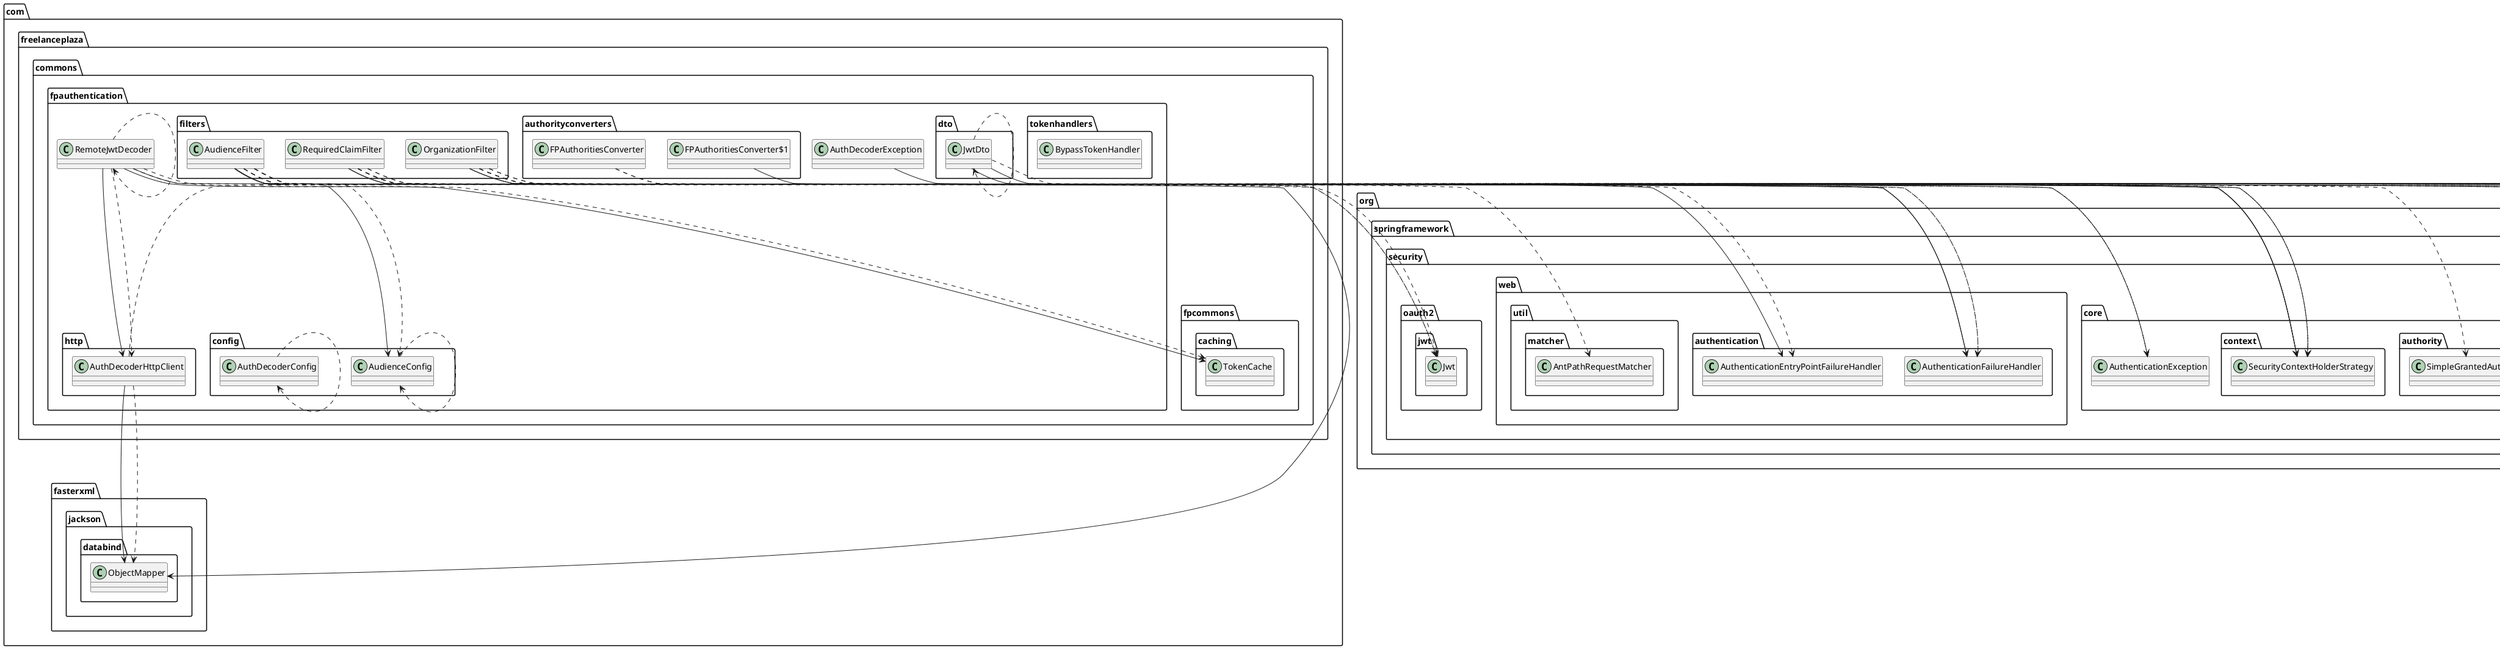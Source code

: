 @startuml
'https://plantuml.com/class-diagram

' GENERATE CLASS DIAGRAM ===========
' Generator       : it.brunasti.java.diagrammer.ClassDiagrammer
' Path            : [/Users/paolo/Work/Tadaah/fp-backend-commons/fp-authentication/build/classes/java/main]
' Java Files Path : [/Users/paolo/Work/Tadaah/fp-backend-commons/fp-autentication/src/main/java/]
' Configuration   : [/Users/paolo/IdeaProjects/mine/java-diagrammer/temp/tadaah/config.json]
' Generated at    : Thu Jan 16 13:38:44 CET 2025



' CLASSES =======
class com.freelanceplaza.commons.fpauthentication.tokenhandlers.BypassTokenHandler
class com.freelanceplaza.commons.fpauthentication.AuthDecoderException
class com.freelanceplaza.commons.fpauthentication.filters.OrganizationFilter
class com.freelanceplaza.commons.fpauthentication.filters.AudienceFilter
class com.freelanceplaza.commons.fpauthentication.RemoteJwtDecoder
class com.freelanceplaza.commons.fpauthentication.http.AuthDecoderHttpClient
class com.freelanceplaza.commons.fpauthentication.config.AudienceConfig
class com.freelanceplaza.commons.fpauthentication.config.AuthDecoderConfig
class com.freelanceplaza.commons.fpauthentication.dto.JwtDto
class com.freelanceplaza.commons.fpauthentication.filters.RequiredClaimFilter
class com.freelanceplaza.commons.fpauthentication.authorityconverters.FPAuthoritiesConverter
class com.freelanceplaza.commons.fpauthentication.authorityconverters.FPAuthoritiesConverter$1

' INHERITANCES =======
java.lang.RuntimeException <|-- com.freelanceplaza.commons.fpauthentication.AuthDecoderException
java.util.HashMap <|-- com.freelanceplaza.commons.fpauthentication.authorityconverters.FPAuthoritiesConverter$1

' IMPLEMENT INTERFACE =======

' FIELDS =======
com.freelanceplaza.commons.fpauthentication.filters.OrganizationFilter --> org.springframework.security.web.authentication.AuthenticationFailureHandler
com.freelanceplaza.commons.fpauthentication.filters.OrganizationFilter --> org.springframework.security.core.context.SecurityContextHolderStrategy
com.freelanceplaza.commons.fpauthentication.filters.AudienceFilter --> com.freelanceplaza.commons.fpauthentication.config.AudienceConfig
com.freelanceplaza.commons.fpauthentication.filters.AudienceFilter --> org.springframework.security.web.authentication.AuthenticationFailureHandler
com.freelanceplaza.commons.fpauthentication.filters.AudienceFilter --> org.springframework.security.core.context.SecurityContextHolderStrategy
com.freelanceplaza.commons.fpauthentication.RemoteJwtDecoder --> com.freelanceplaza.commons.fpauthentication.http.AuthDecoderHttpClient
com.freelanceplaza.commons.fpauthentication.RemoteJwtDecoder --> com.freelanceplaza.commons.fpcommons.caching.TokenCache
com.freelanceplaza.commons.fpauthentication.RemoteJwtDecoder --> com.fasterxml.jackson.databind.ObjectMapper
com.freelanceplaza.commons.fpauthentication.http.AuthDecoderHttpClient --> com.fasterxml.jackson.databind.ObjectMapper
com.freelanceplaza.commons.fpauthentication.dto.JwtDto --> java.time.Instant
com.freelanceplaza.commons.fpauthentication.dto.JwtDto --> java.time.Instant
com.freelanceplaza.commons.fpauthentication.filters.RequiredClaimFilter --> org.springframework.security.web.authentication.AuthenticationEntryPointFailureHandler
com.freelanceplaza.commons.fpauthentication.filters.RequiredClaimFilter --> org.springframework.security.core.context.SecurityContextHolderStrategy

' USES =======
com.freelanceplaza.commons.fpauthentication.filters.OrganizationFilter ..> org.springframework.security.core.context.SecurityContextHolderStrategy
com.freelanceplaza.commons.fpauthentication.filters.OrganizationFilter ..> org.springframework.security.web.authentication.AuthenticationFailureHandler
com.freelanceplaza.commons.fpauthentication.filters.OrganizationFilter ..> jakarta.servlet.http.HttpServletRequest
com.freelanceplaza.commons.fpauthentication.filters.OrganizationFilter ..> jakarta.servlet.http.HttpServletResponse
com.freelanceplaza.commons.fpauthentication.filters.OrganizationFilter ..> jakarta.servlet.FilterChain
com.freelanceplaza.commons.fpauthentication.filters.OrganizationFilter ..> org.springframework.security.core.AuthenticationException
com.freelanceplaza.commons.fpauthentication.filters.AudienceFilter ..> org.springframework.security.core.context.SecurityContextHolderStrategy
com.freelanceplaza.commons.fpauthentication.filters.AudienceFilter ..> org.springframework.security.web.authentication.AuthenticationFailureHandler
com.freelanceplaza.commons.fpauthentication.filters.AudienceFilter ..> jakarta.servlet.http.HttpServletRequest
com.freelanceplaza.commons.fpauthentication.filters.AudienceFilter ..> jakarta.servlet.http.HttpServletResponse
com.freelanceplaza.commons.fpauthentication.filters.AudienceFilter ..> jakarta.servlet.FilterChain
com.freelanceplaza.commons.fpauthentication.filters.AudienceFilter ..> org.springframework.security.core.AuthenticationException
com.freelanceplaza.commons.fpauthentication.filters.AudienceFilter ..> com.freelanceplaza.commons.fpauthentication.config.AudienceConfig
com.freelanceplaza.commons.fpauthentication.RemoteJwtDecoder ..> org.springframework.security.oauth2.jwt.Jwt
com.freelanceplaza.commons.fpauthentication.RemoteJwtDecoder ..> com.freelanceplaza.commons.fpauthentication.http.AuthDecoderHttpClient
com.freelanceplaza.commons.fpauthentication.RemoteJwtDecoder ..> com.freelanceplaza.commons.fpauthentication.RemoteJwtDecoder
com.freelanceplaza.commons.fpauthentication.RemoteJwtDecoder ..> com.freelanceplaza.commons.fpcommons.caching.TokenCache
com.freelanceplaza.commons.fpauthentication.http.AuthDecoderHttpClient ..> com.fasterxml.jackson.databind.ObjectMapper
com.freelanceplaza.commons.fpauthentication.http.AuthDecoderHttpClient ..> org.springframework.security.oauth2.jwt.Jwt
com.freelanceplaza.commons.fpauthentication.config.AudienceConfig ..> com.freelanceplaza.commons.fpauthentication.config.AudienceConfig
com.freelanceplaza.commons.fpauthentication.config.AuthDecoderConfig ..> com.freelanceplaza.commons.fpauthentication.config.AuthDecoderConfig
com.freelanceplaza.commons.fpauthentication.dto.JwtDto ..> java.time.Instant
com.freelanceplaza.commons.fpauthentication.dto.JwtDto ..> com.freelanceplaza.commons.fpauthentication.dto.JwtDto
com.freelanceplaza.commons.fpauthentication.filters.RequiredClaimFilter ..> org.springframework.security.core.context.SecurityContextHolderStrategy
com.freelanceplaza.commons.fpauthentication.filters.RequiredClaimFilter ..> org.springframework.security.web.authentication.AuthenticationEntryPointFailureHandler
com.freelanceplaza.commons.fpauthentication.filters.RequiredClaimFilter ..> jakarta.servlet.http.HttpServletRequest
com.freelanceplaza.commons.fpauthentication.filters.RequiredClaimFilter ..> jakarta.servlet.http.HttpServletResponse
com.freelanceplaza.commons.fpauthentication.filters.RequiredClaimFilter ..> jakarta.servlet.FilterChain
com.freelanceplaza.commons.fpauthentication.filters.RequiredClaimFilter ..> org.springframework.security.core.AuthenticationException
com.freelanceplaza.commons.fpauthentication.filters.RequiredClaimFilter ..> org.springframework.security.web.util.matcher.AntPathRequestMatcher
com.freelanceplaza.commons.fpauthentication.authorityconverters.FPAuthoritiesConverter ..> org.springframework.security.oauth2.jwt.Jwt
com.freelanceplaza.commons.fpauthentication.authorityconverters.FPAuthoritiesConverter ..> org.springframework.security.core.authority.SimpleGrantedAuthority

' IMPORTS =======
' Java Files Path : /Users/paolo/Work/Tadaah/fp-backend-commons/fp-autentication/src/main/java/
' com.freelanceplaza.commons.fpauthentication.tokenhandlers.BypassTokenHandler

' com.freelanceplaza.commons.fpauthentication.AuthDecoderException

' com.freelanceplaza.commons.fpauthentication.filters.OrganizationFilter

' com.freelanceplaza.commons.fpauthentication.filters.AudienceFilter

' com.freelanceplaza.commons.fpauthentication.RemoteJwtDecoder

' com.freelanceplaza.commons.fpauthentication.http.AuthDecoderHttpClient

' com.freelanceplaza.commons.fpauthentication.config.AudienceConfig

' com.freelanceplaza.commons.fpauthentication.config.AuthDecoderConfig

' com.freelanceplaza.commons.fpauthentication.dto.JwtDto

' com.freelanceplaza.commons.fpauthentication.filters.RequiredClaimFilter

' com.freelanceplaza.commons.fpauthentication.authorityconverters.FPAuthoritiesConverter

' com.freelanceplaza.commons.fpauthentication.authorityconverters.FPAuthoritiesConverter$1



@enduml
